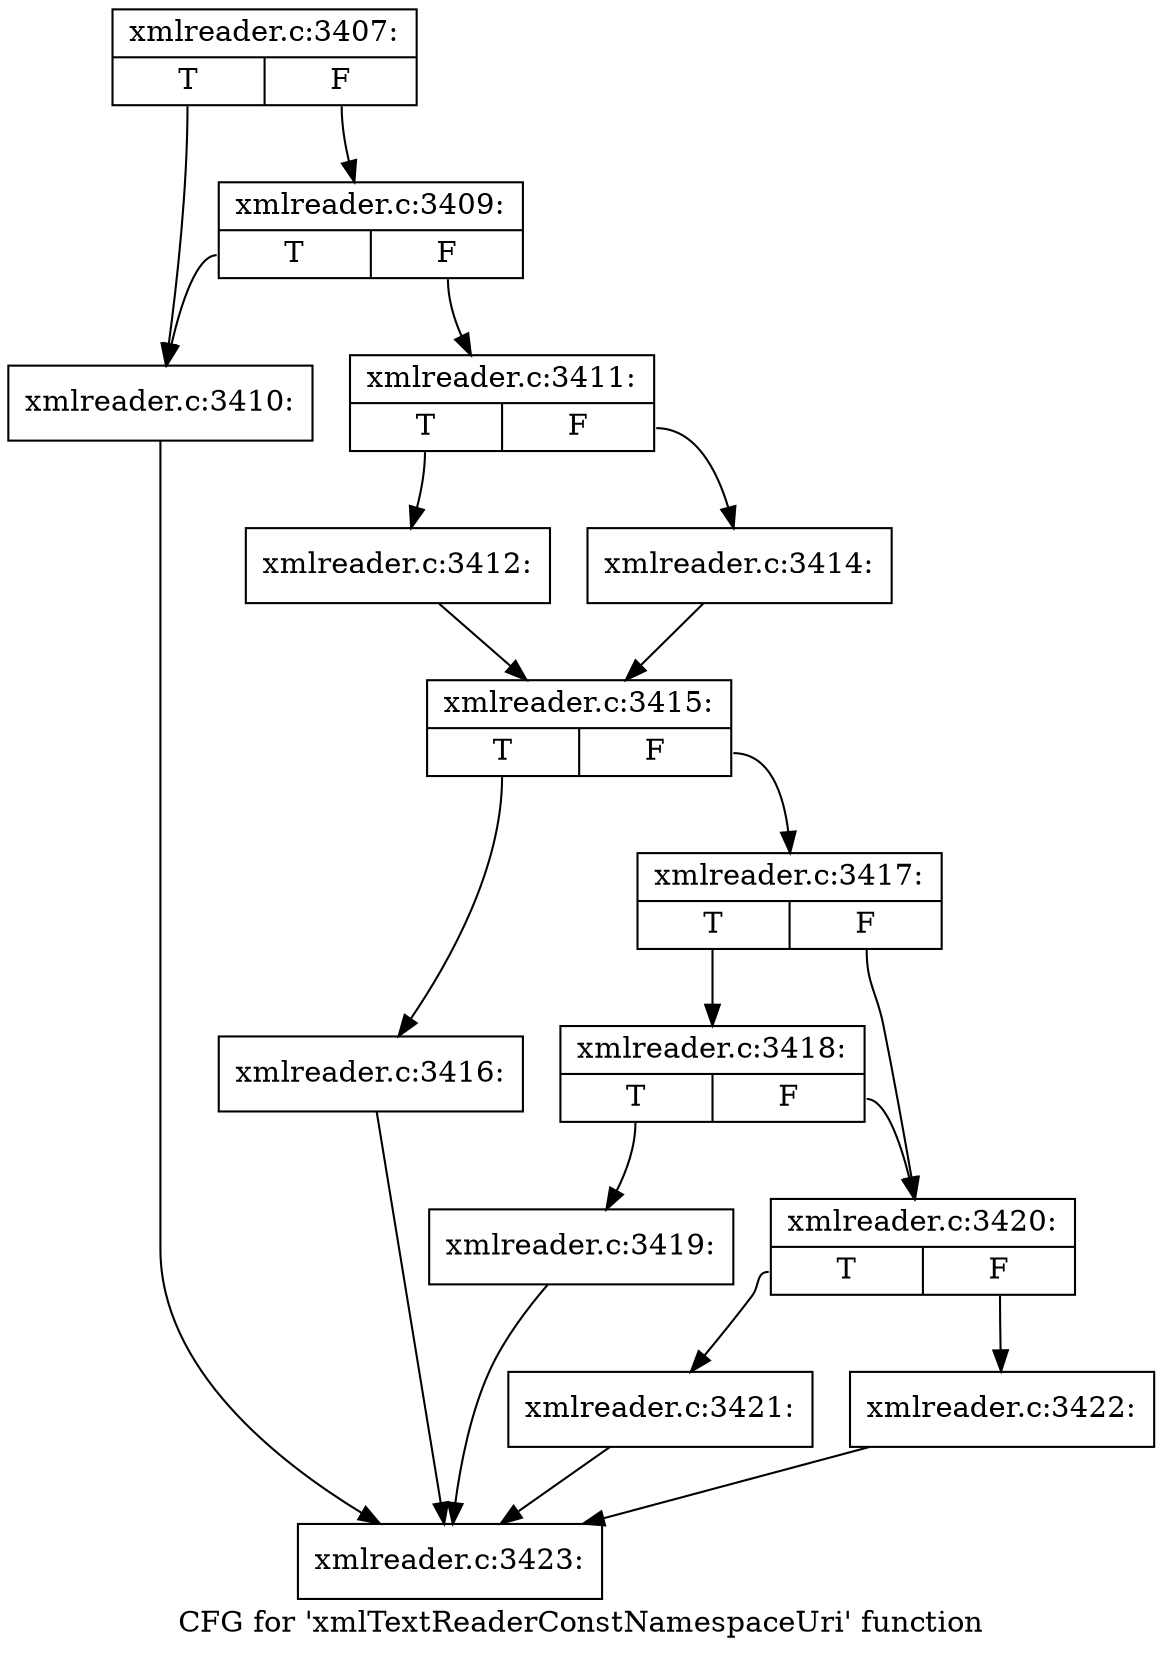 digraph "CFG for 'xmlTextReaderConstNamespaceUri' function" {
	label="CFG for 'xmlTextReaderConstNamespaceUri' function";

	Node0x47f5250 [shape=record,label="{xmlreader.c:3407:|{<s0>T|<s1>F}}"];
	Node0x47f5250:s0 -> Node0x47f52a0;
	Node0x47f5250:s1 -> Node0x47f7ff0;
	Node0x47f7ff0 [shape=record,label="{xmlreader.c:3409:|{<s0>T|<s1>F}}"];
	Node0x47f7ff0:s0 -> Node0x47f52a0;
	Node0x47f7ff0:s1 -> Node0x47f7fa0;
	Node0x47f52a0 [shape=record,label="{xmlreader.c:3410:}"];
	Node0x47f52a0 -> Node0x47f84b0;
	Node0x47f7fa0 [shape=record,label="{xmlreader.c:3411:|{<s0>T|<s1>F}}"];
	Node0x47f7fa0:s0 -> Node0x47f91b0;
	Node0x47f7fa0:s1 -> Node0x47f9250;
	Node0x47f91b0 [shape=record,label="{xmlreader.c:3412:}"];
	Node0x47f91b0 -> Node0x47f9200;
	Node0x47f9250 [shape=record,label="{xmlreader.c:3414:}"];
	Node0x47f9250 -> Node0x47f9200;
	Node0x47f9200 [shape=record,label="{xmlreader.c:3415:|{<s0>T|<s1>F}}"];
	Node0x47f9200:s0 -> Node0x47f9ca0;
	Node0x47f9200:s1 -> Node0x47f9cf0;
	Node0x47f9ca0 [shape=record,label="{xmlreader.c:3416:}"];
	Node0x47f9ca0 -> Node0x47f84b0;
	Node0x47f9cf0 [shape=record,label="{xmlreader.c:3417:|{<s0>T|<s1>F}}"];
	Node0x47f9cf0:s0 -> Node0x47fa570;
	Node0x47f9cf0:s1 -> Node0x47fa520;
	Node0x47fa570 [shape=record,label="{xmlreader.c:3418:|{<s0>T|<s1>F}}"];
	Node0x47fa570:s0 -> Node0x47fa4d0;
	Node0x47fa570:s1 -> Node0x47fa520;
	Node0x47fa4d0 [shape=record,label="{xmlreader.c:3419:}"];
	Node0x47fa4d0 -> Node0x47f84b0;
	Node0x47fa520 [shape=record,label="{xmlreader.c:3420:|{<s0>T|<s1>F}}"];
	Node0x47fa520:s0 -> Node0x47fae90;
	Node0x47fa520:s1 -> Node0x47faee0;
	Node0x47fae90 [shape=record,label="{xmlreader.c:3421:}"];
	Node0x47fae90 -> Node0x47f84b0;
	Node0x47faee0 [shape=record,label="{xmlreader.c:3422:}"];
	Node0x47faee0 -> Node0x47f84b0;
	Node0x47f84b0 [shape=record,label="{xmlreader.c:3423:}"];
}
